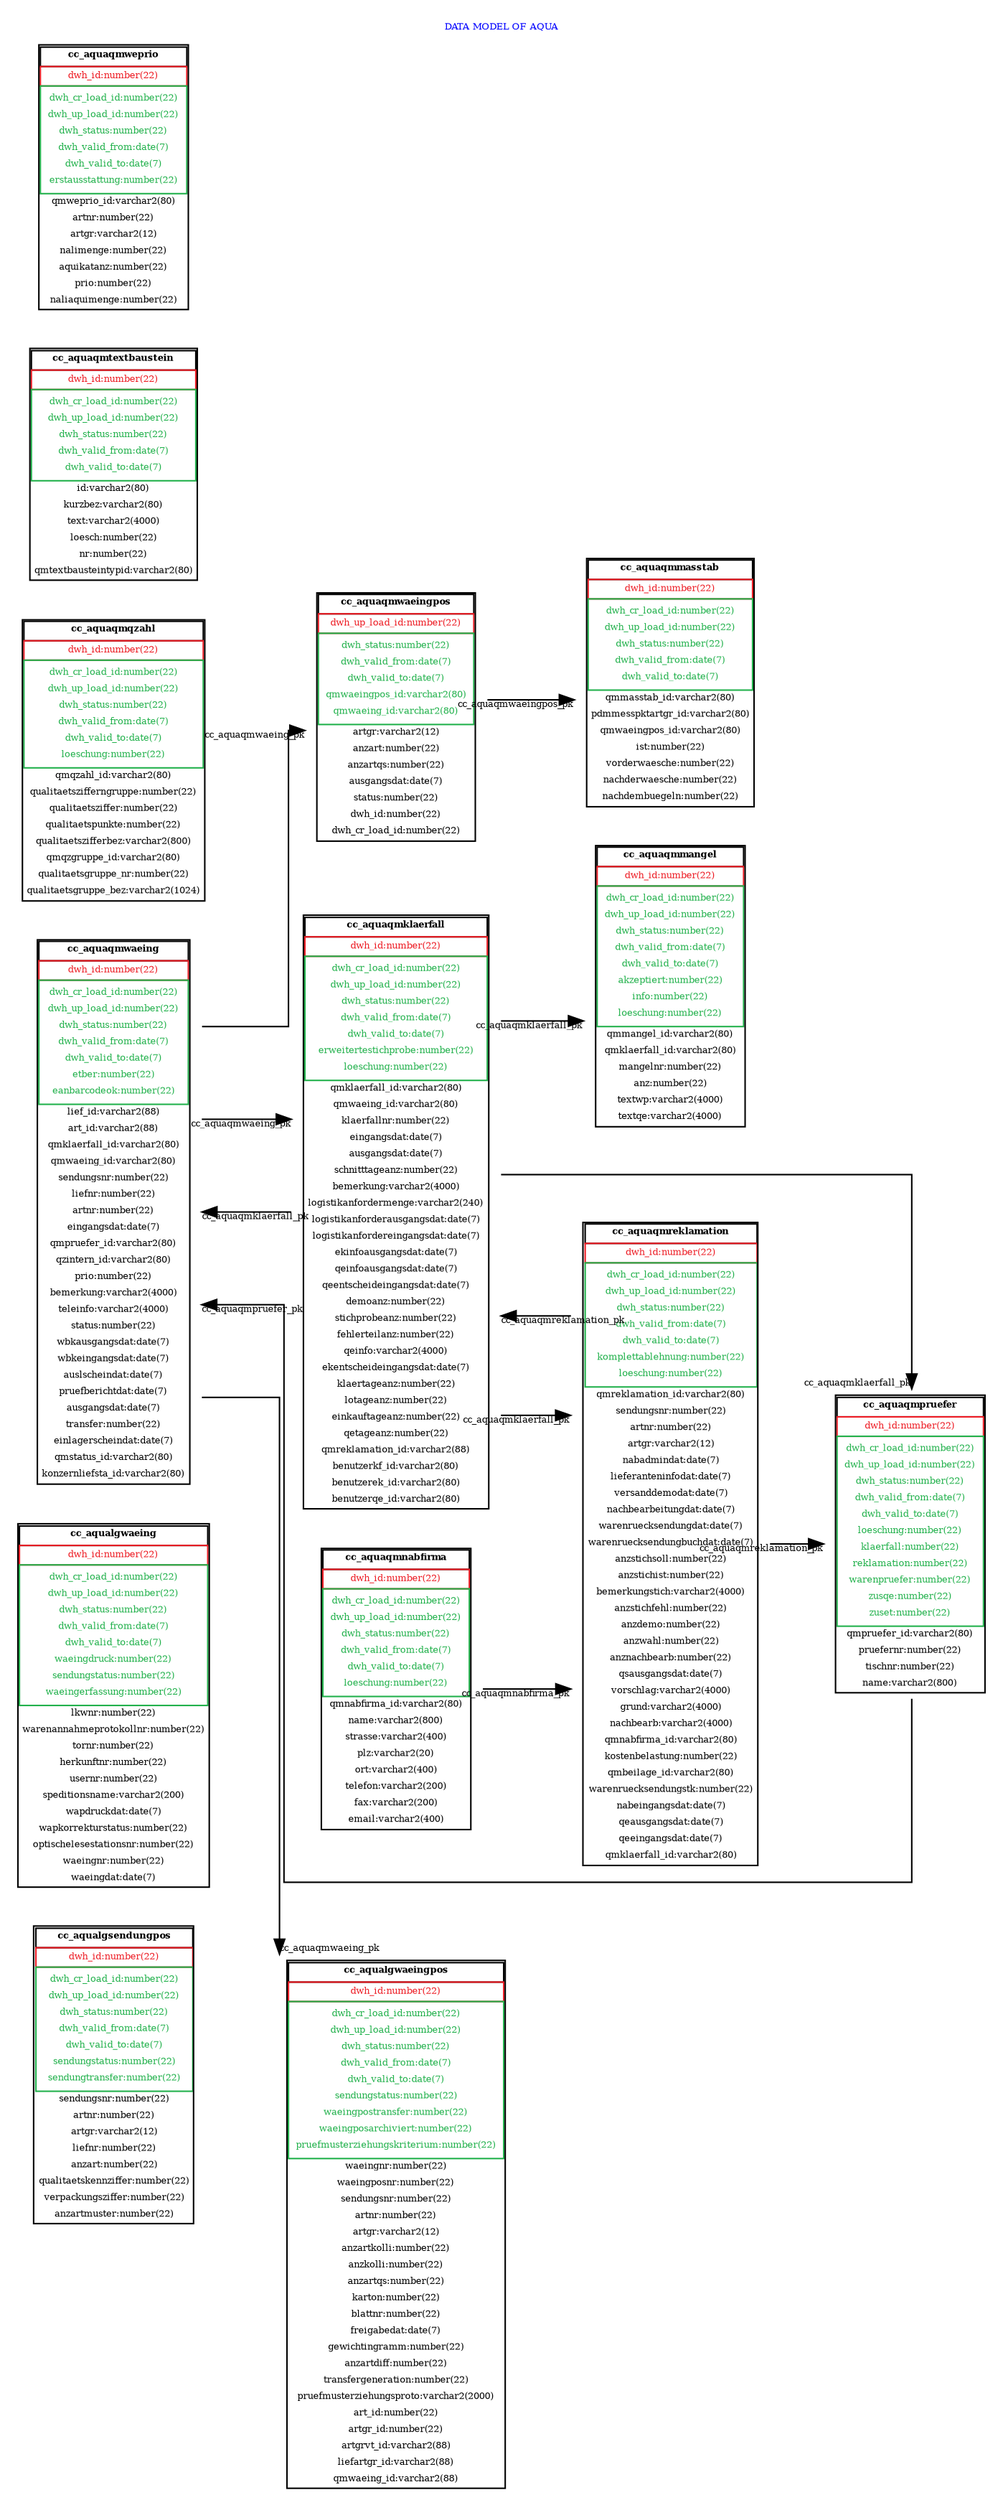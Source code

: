 digraph AQUABUSINESSUNIT4 {
	rankdir=LR splines=ortho
	labelloc=t
	label="\nDATA MODEL OF AQUA"
	fontsize=6
	fontcolor=blue
	cc_aqualgsendungpos [label=<<TABLE BORDER="1" CELLBORDER="1" CELLSPACING="0" CELLPADDING="2">
                    <TR><TD COLSPAN="2"><FONT POINT-SIZE="6"><B>cc_aqualgsendungpos</B></FONT></TD></TR>
                    <TR><TD COLSPAN="2" COLOR="#ED1C24"><FONT POINT-SIZE="6" COLOR="#ED1C24">dwh_id:number(22)</FONT></TD></TR>
                    <TR><TD COLSPAN="2" BORDER="1" COLOR="#22B14C"><TABLE BORDER="0" CELLBORDER="0" CELLSPACING="0"><TR><TD COLSPAN="2" BORDER="0"><FONT POINT-SIZE="6" COLOR="#22B14C">dwh_cr_load_id:number(22)</FONT></TD></TR><TR><TD COLSPAN="2" BORDER="0"><FONT POINT-SIZE="6" COLOR="#22B14C">dwh_up_load_id:number(22)</FONT></TD></TR><TR><TD COLSPAN="2" BORDER="0"><FONT POINT-SIZE="6" COLOR="#22B14C">dwh_status:number(22)</FONT></TD></TR><TR><TD COLSPAN="2" BORDER="0"><FONT POINT-SIZE="6" COLOR="#22B14C">dwh_valid_from:date(7)</FONT></TD></TR><TR><TD COLSPAN="2" BORDER="0"><FONT POINT-SIZE="6" COLOR="#22B14C">dwh_valid_to:date(7)</FONT></TD></TR><TR><TD COLSPAN="2" BORDER="0"><FONT POINT-SIZE="6" COLOR="#22B14C">sendungstatus:number(22)</FONT></TD></TR><TR><TD COLSPAN="2" BORDER="0"><FONT POINT-SIZE="6" COLOR="#22B14C">sendungtransfer:number(22)</FONT></TD></TR></TABLE></TD></TR><TR><TD COLSPAN="2" BORDER="0"><FONT POINT-SIZE="6">sendungsnr:number(22)</FONT></TD></TR><TR><TD COLSPAN="2" BORDER="0"><FONT POINT-SIZE="6">artnr:number(22)</FONT></TD></TR><TR><TD COLSPAN="2" BORDER="0"><FONT POINT-SIZE="6">artgr:varchar2(12)</FONT></TD></TR><TR><TD COLSPAN="2" BORDER="0"><FONT POINT-SIZE="6">liefnr:number(22)</FONT></TD></TR><TR><TD COLSPAN="2" BORDER="0"><FONT POINT-SIZE="6">anzart:number(22)</FONT></TD></TR><TR><TD COLSPAN="2" BORDER="0"><FONT POINT-SIZE="6">qualitaetskennziffer:number(22)</FONT></TD></TR><TR><TD COLSPAN="2" BORDER="0"><FONT POINT-SIZE="6">verpackungsziffer:number(22)</FONT></TD></TR><TR><TD COLSPAN="2" BORDER="0"><FONT POINT-SIZE="6">anzartmuster:number(22)</FONT></TD></TR></TABLE>> shape=plaintext]
	cc_aqualgwaeing [label=<<TABLE BORDER="1" CELLBORDER="1" CELLSPACING="0" CELLPADDING="2">
                    <TR><TD COLSPAN="2"><FONT POINT-SIZE="6"><B>cc_aqualgwaeing</B></FONT></TD></TR>
                    <TR><TD COLSPAN="2" COLOR="#ED1C24"><FONT POINT-SIZE="6" COLOR="#ED1C24">dwh_id:number(22)</FONT></TD></TR>
                    <TR><TD COLSPAN="2" BORDER="1" COLOR="#22B14C"><TABLE BORDER="0" CELLBORDER="0" CELLSPACING="0"><TR><TD COLSPAN="2" BORDER="0"><FONT POINT-SIZE="6" COLOR="#22B14C">dwh_cr_load_id:number(22)</FONT></TD></TR><TR><TD COLSPAN="2" BORDER="0"><FONT POINT-SIZE="6" COLOR="#22B14C">dwh_up_load_id:number(22)</FONT></TD></TR><TR><TD COLSPAN="2" BORDER="0"><FONT POINT-SIZE="6" COLOR="#22B14C">dwh_status:number(22)</FONT></TD></TR><TR><TD COLSPAN="2" BORDER="0"><FONT POINT-SIZE="6" COLOR="#22B14C">dwh_valid_from:date(7)</FONT></TD></TR><TR><TD COLSPAN="2" BORDER="0"><FONT POINT-SIZE="6" COLOR="#22B14C">dwh_valid_to:date(7)</FONT></TD></TR><TR><TD COLSPAN="2" BORDER="0"><FONT POINT-SIZE="6" COLOR="#22B14C">waeingdruck:number(22)</FONT></TD></TR><TR><TD COLSPAN="2" BORDER="0"><FONT POINT-SIZE="6" COLOR="#22B14C">sendungstatus:number(22)</FONT></TD></TR><TR><TD COLSPAN="2" BORDER="0"><FONT POINT-SIZE="6" COLOR="#22B14C">waeingerfassung:number(22)</FONT></TD></TR></TABLE></TD></TR><TR><TD COLSPAN="2" BORDER="0"><FONT POINT-SIZE="6">lkwnr:number(22)</FONT></TD></TR><TR><TD COLSPAN="2" BORDER="0"><FONT POINT-SIZE="6">warenannahmeprotokollnr:number(22)</FONT></TD></TR><TR><TD COLSPAN="2" BORDER="0"><FONT POINT-SIZE="6">tornr:number(22)</FONT></TD></TR><TR><TD COLSPAN="2" BORDER="0"><FONT POINT-SIZE="6">herkunftnr:number(22)</FONT></TD></TR><TR><TD COLSPAN="2" BORDER="0"><FONT POINT-SIZE="6">usernr:number(22)</FONT></TD></TR><TR><TD COLSPAN="2" BORDER="0"><FONT POINT-SIZE="6">speditionsname:varchar2(200)</FONT></TD></TR><TR><TD COLSPAN="2" BORDER="0"><FONT POINT-SIZE="6">wapdruckdat:date(7)</FONT></TD></TR><TR><TD COLSPAN="2" BORDER="0"><FONT POINT-SIZE="6">wapkorrekturstatus:number(22)</FONT></TD></TR><TR><TD COLSPAN="2" BORDER="0"><FONT POINT-SIZE="6">optischelesestationsnr:number(22)</FONT></TD></TR><TR><TD COLSPAN="2" BORDER="0"><FONT POINT-SIZE="6">waeingnr:number(22)</FONT></TD></TR><TR><TD COLSPAN="2" BORDER="0"><FONT POINT-SIZE="6">waeingdat:date(7)</FONT></TD></TR></TABLE>> shape=plaintext]
	cc_aqualgwaeingpos [label=<<TABLE BORDER="1" CELLBORDER="1" CELLSPACING="0" CELLPADDING="2">
                    <TR><TD COLSPAN="2"><FONT POINT-SIZE="6"><B>cc_aqualgwaeingpos</B></FONT></TD></TR>
                    <TR><TD COLSPAN="2" COLOR="#ED1C24"><FONT POINT-SIZE="6" COLOR="#ED1C24">dwh_id:number(22)</FONT></TD></TR>
                    <TR><TD COLSPAN="2" BORDER="1" COLOR="#22B14C"><TABLE BORDER="0" CELLBORDER="0" CELLSPACING="0"><TR><TD COLSPAN="2" BORDER="0"><FONT POINT-SIZE="6" COLOR="#22B14C">dwh_cr_load_id:number(22)</FONT></TD></TR><TR><TD COLSPAN="2" BORDER="0"><FONT POINT-SIZE="6" COLOR="#22B14C">dwh_up_load_id:number(22)</FONT></TD></TR><TR><TD COLSPAN="2" BORDER="0"><FONT POINT-SIZE="6" COLOR="#22B14C">dwh_status:number(22)</FONT></TD></TR><TR><TD COLSPAN="2" BORDER="0"><FONT POINT-SIZE="6" COLOR="#22B14C">dwh_valid_from:date(7)</FONT></TD></TR><TR><TD COLSPAN="2" BORDER="0"><FONT POINT-SIZE="6" COLOR="#22B14C">dwh_valid_to:date(7)</FONT></TD></TR><TR><TD COLSPAN="2" BORDER="0"><FONT POINT-SIZE="6" COLOR="#22B14C">sendungstatus:number(22)</FONT></TD></TR><TR><TD COLSPAN="2" BORDER="0"><FONT POINT-SIZE="6" COLOR="#22B14C">waeingpostransfer:number(22)</FONT></TD></TR><TR><TD COLSPAN="2" BORDER="0"><FONT POINT-SIZE="6" COLOR="#22B14C">waeingposarchiviert:number(22)</FONT></TD></TR><TR><TD COLSPAN="2" BORDER="0"><FONT POINT-SIZE="6" COLOR="#22B14C">pruefmusterziehungskriterium:number(22)</FONT></TD></TR></TABLE></TD></TR><TR><TD COLSPAN="2" BORDER="0"><FONT POINT-SIZE="6">waeingnr:number(22)</FONT></TD></TR><TR><TD COLSPAN="2" BORDER="0"><FONT POINT-SIZE="6">waeingposnr:number(22)</FONT></TD></TR><TR><TD COLSPAN="2" BORDER="0"><FONT POINT-SIZE="6">sendungsnr:number(22)</FONT></TD></TR><TR><TD COLSPAN="2" BORDER="0"><FONT POINT-SIZE="6">artnr:number(22)</FONT></TD></TR><TR><TD COLSPAN="2" BORDER="0"><FONT POINT-SIZE="6">artgr:varchar2(12)</FONT></TD></TR><TR><TD COLSPAN="2" BORDER="0"><FONT POINT-SIZE="6">anzartkolli:number(22)</FONT></TD></TR><TR><TD COLSPAN="2" BORDER="0"><FONT POINT-SIZE="6">anzkolli:number(22)</FONT></TD></TR><TR><TD COLSPAN="2" BORDER="0"><FONT POINT-SIZE="6">anzartqs:number(22)</FONT></TD></TR><TR><TD COLSPAN="2" BORDER="0"><FONT POINT-SIZE="6">karton:number(22)</FONT></TD></TR><TR><TD COLSPAN="2" BORDER="0"><FONT POINT-SIZE="6">blattnr:number(22)</FONT></TD></TR><TR><TD COLSPAN="2" BORDER="0"><FONT POINT-SIZE="6">freigabedat:date(7)</FONT></TD></TR><TR><TD COLSPAN="2" BORDER="0"><FONT POINT-SIZE="6">gewichtingramm:number(22)</FONT></TD></TR><TR><TD COLSPAN="2" BORDER="0"><FONT POINT-SIZE="6">anzartdiff:number(22)</FONT></TD></TR><TR><TD COLSPAN="2" BORDER="0"><FONT POINT-SIZE="6">transfergeneration:number(22)</FONT></TD></TR><TR><TD COLSPAN="2" BORDER="0"><FONT POINT-SIZE="6">pruefmusterziehungsproto:varchar2(2000)</FONT></TD></TR><TR><TD COLSPAN="2" BORDER="0"><FONT POINT-SIZE="6">art_id:number(22)</FONT></TD></TR><TR><TD COLSPAN="2" BORDER="0"><FONT POINT-SIZE="6">artgr_id:number(22)</FONT></TD></TR><TR><TD COLSPAN="2" BORDER="0"><FONT POINT-SIZE="6">artgrvt_id:varchar2(88)</FONT></TD></TR><TR><TD COLSPAN="2" BORDER="0"><FONT POINT-SIZE="6">liefartgr_id:varchar2(88)</FONT></TD></TR><TR><TD COLSPAN="2" BORDER="0"><FONT POINT-SIZE="6">qmwaeing_id:varchar2(88)</FONT></TD></TR></TABLE>> shape=plaintext]
	cc_aquaqmklaerfall [label=<<TABLE BORDER="1" CELLBORDER="1" CELLSPACING="0" CELLPADDING="2">
                    <TR><TD COLSPAN="2"><FONT POINT-SIZE="6"><B>cc_aquaqmklaerfall</B></FONT></TD></TR>
                    <TR><TD COLSPAN="2" COLOR="#ED1C24"><FONT POINT-SIZE="6" COLOR="#ED1C24">dwh_id:number(22)</FONT></TD></TR>
                    <TR><TD COLSPAN="2" BORDER="1" COLOR="#22B14C"><TABLE BORDER="0" CELLBORDER="0" CELLSPACING="0"><TR><TD COLSPAN="2" BORDER="0"><FONT POINT-SIZE="6" COLOR="#22B14C">dwh_cr_load_id:number(22)</FONT></TD></TR><TR><TD COLSPAN="2" BORDER="0"><FONT POINT-SIZE="6" COLOR="#22B14C">dwh_up_load_id:number(22)</FONT></TD></TR><TR><TD COLSPAN="2" BORDER="0"><FONT POINT-SIZE="6" COLOR="#22B14C">dwh_status:number(22)</FONT></TD></TR><TR><TD COLSPAN="2" BORDER="0"><FONT POINT-SIZE="6" COLOR="#22B14C">dwh_valid_from:date(7)</FONT></TD></TR><TR><TD COLSPAN="2" BORDER="0"><FONT POINT-SIZE="6" COLOR="#22B14C">dwh_valid_to:date(7)</FONT></TD></TR><TR><TD COLSPAN="2" BORDER="0"><FONT POINT-SIZE="6" COLOR="#22B14C">erweitertestichprobe:number(22)</FONT></TD></TR><TR><TD COLSPAN="2" BORDER="0"><FONT POINT-SIZE="6" COLOR="#22B14C">loeschung:number(22)</FONT></TD></TR></TABLE></TD></TR><TR><TD COLSPAN="2" BORDER="0"><FONT POINT-SIZE="6">qmklaerfall_id:varchar2(80)</FONT></TD></TR><TR><TD COLSPAN="2" BORDER="0"><FONT POINT-SIZE="6">qmwaeing_id:varchar2(80)</FONT></TD></TR><TR><TD COLSPAN="2" BORDER="0"><FONT POINT-SIZE="6">klaerfallnr:number(22)</FONT></TD></TR><TR><TD COLSPAN="2" BORDER="0"><FONT POINT-SIZE="6">eingangsdat:date(7)</FONT></TD></TR><TR><TD COLSPAN="2" BORDER="0"><FONT POINT-SIZE="6">ausgangsdat:date(7)</FONT></TD></TR><TR><TD COLSPAN="2" BORDER="0"><FONT POINT-SIZE="6">schnitttageanz:number(22)</FONT></TD></TR><TR><TD COLSPAN="2" BORDER="0"><FONT POINT-SIZE="6">bemerkung:varchar2(4000)</FONT></TD></TR><TR><TD COLSPAN="2" BORDER="0"><FONT POINT-SIZE="6">logistikanfordermenge:varchar2(240)</FONT></TD></TR><TR><TD COLSPAN="2" BORDER="0"><FONT POINT-SIZE="6">logistikanforderausgangsdat:date(7)</FONT></TD></TR><TR><TD COLSPAN="2" BORDER="0"><FONT POINT-SIZE="6">logistikanfordereingangsdat:date(7)</FONT></TD></TR><TR><TD COLSPAN="2" BORDER="0"><FONT POINT-SIZE="6">ekinfoausgangsdat:date(7)</FONT></TD></TR><TR><TD COLSPAN="2" BORDER="0"><FONT POINT-SIZE="6">qeinfoausgangsdat:date(7)</FONT></TD></TR><TR><TD COLSPAN="2" BORDER="0"><FONT POINT-SIZE="6">qeentscheideingangsdat:date(7)</FONT></TD></TR><TR><TD COLSPAN="2" BORDER="0"><FONT POINT-SIZE="6">demoanz:number(22)</FONT></TD></TR><TR><TD COLSPAN="2" BORDER="0"><FONT POINT-SIZE="6">stichprobeanz:number(22)</FONT></TD></TR><TR><TD COLSPAN="2" BORDER="0"><FONT POINT-SIZE="6">fehlerteilanz:number(22)</FONT></TD></TR><TR><TD COLSPAN="2" BORDER="0"><FONT POINT-SIZE="6">qeinfo:varchar2(4000)</FONT></TD></TR><TR><TD COLSPAN="2" BORDER="0"><FONT POINT-SIZE="6">ekentscheideingangsdat:date(7)</FONT></TD></TR><TR><TD COLSPAN="2" BORDER="0"><FONT POINT-SIZE="6">klaertageanz:number(22)</FONT></TD></TR><TR><TD COLSPAN="2" BORDER="0"><FONT POINT-SIZE="6">lotageanz:number(22)</FONT></TD></TR><TR><TD COLSPAN="2" BORDER="0"><FONT POINT-SIZE="6">einkauftageanz:number(22)</FONT></TD></TR><TR><TD COLSPAN="2" BORDER="0"><FONT POINT-SIZE="6">qetageanz:number(22)</FONT></TD></TR><TR><TD COLSPAN="2" BORDER="0"><FONT POINT-SIZE="6">qmreklamation_id:varchar2(88)</FONT></TD></TR><TR><TD COLSPAN="2" BORDER="0"><FONT POINT-SIZE="6">benutzerkf_id:varchar2(80)</FONT></TD></TR><TR><TD COLSPAN="2" BORDER="0"><FONT POINT-SIZE="6">benutzerek_id:varchar2(80)</FONT></TD></TR><TR><TD COLSPAN="2" BORDER="0"><FONT POINT-SIZE="6">benutzerqe_id:varchar2(80)</FONT></TD></TR></TABLE>> shape=plaintext]
	cc_aquaqmmangel [label=<<TABLE BORDER="1" CELLBORDER="1" CELLSPACING="0" CELLPADDING="2">
                    <TR><TD COLSPAN="2"><FONT POINT-SIZE="6"><B>cc_aquaqmmangel</B></FONT></TD></TR>
                    <TR><TD COLSPAN="2" COLOR="#ED1C24"><FONT POINT-SIZE="6" COLOR="#ED1C24">dwh_id:number(22)</FONT></TD></TR>
                    <TR><TD COLSPAN="2" BORDER="1" COLOR="#22B14C"><TABLE BORDER="0" CELLBORDER="0" CELLSPACING="0"><TR><TD COLSPAN="2" BORDER="0"><FONT POINT-SIZE="6" COLOR="#22B14C">dwh_cr_load_id:number(22)</FONT></TD></TR><TR><TD COLSPAN="2" BORDER="0"><FONT POINT-SIZE="6" COLOR="#22B14C">dwh_up_load_id:number(22)</FONT></TD></TR><TR><TD COLSPAN="2" BORDER="0"><FONT POINT-SIZE="6" COLOR="#22B14C">dwh_status:number(22)</FONT></TD></TR><TR><TD COLSPAN="2" BORDER="0"><FONT POINT-SIZE="6" COLOR="#22B14C">dwh_valid_from:date(7)</FONT></TD></TR><TR><TD COLSPAN="2" BORDER="0"><FONT POINT-SIZE="6" COLOR="#22B14C">dwh_valid_to:date(7)</FONT></TD></TR><TR><TD COLSPAN="2" BORDER="0"><FONT POINT-SIZE="6" COLOR="#22B14C">akzeptiert:number(22)</FONT></TD></TR><TR><TD COLSPAN="2" BORDER="0"><FONT POINT-SIZE="6" COLOR="#22B14C">info:number(22)</FONT></TD></TR><TR><TD COLSPAN="2" BORDER="0"><FONT POINT-SIZE="6" COLOR="#22B14C">loeschung:number(22)</FONT></TD></TR></TABLE></TD></TR><TR><TD COLSPAN="2" BORDER="0"><FONT POINT-SIZE="6">qmmangel_id:varchar2(80)</FONT></TD></TR><TR><TD COLSPAN="2" BORDER="0"><FONT POINT-SIZE="6">qmklaerfall_id:varchar2(80)</FONT></TD></TR><TR><TD COLSPAN="2" BORDER="0"><FONT POINT-SIZE="6">mangelnr:number(22)</FONT></TD></TR><TR><TD COLSPAN="2" BORDER="0"><FONT POINT-SIZE="6">anz:number(22)</FONT></TD></TR><TR><TD COLSPAN="2" BORDER="0"><FONT POINT-SIZE="6">textwp:varchar2(4000)</FONT></TD></TR><TR><TD COLSPAN="2" BORDER="0"><FONT POINT-SIZE="6">textqe:varchar2(4000)</FONT></TD></TR></TABLE>> shape=plaintext]
	cc_aquaqmmasstab [label=<<TABLE BORDER="1" CELLBORDER="1" CELLSPACING="0" CELLPADDING="2">
                    <TR><TD COLSPAN="2"><FONT POINT-SIZE="6"><B>cc_aquaqmmasstab</B></FONT></TD></TR>
                    <TR><TD COLSPAN="2" COLOR="#ED1C24"><FONT POINT-SIZE="6" COLOR="#ED1C24">dwh_id:number(22)</FONT></TD></TR>
                    <TR><TD COLSPAN="2" BORDER="1" COLOR="#22B14C"><TABLE BORDER="0" CELLBORDER="0" CELLSPACING="0"><TR><TD COLSPAN="2" BORDER="0"><FONT POINT-SIZE="6" COLOR="#22B14C">dwh_cr_load_id:number(22)</FONT></TD></TR><TR><TD COLSPAN="2" BORDER="0"><FONT POINT-SIZE="6" COLOR="#22B14C">dwh_up_load_id:number(22)</FONT></TD></TR><TR><TD COLSPAN="2" BORDER="0"><FONT POINT-SIZE="6" COLOR="#22B14C">dwh_status:number(22)</FONT></TD></TR><TR><TD COLSPAN="2" BORDER="0"><FONT POINT-SIZE="6" COLOR="#22B14C">dwh_valid_from:date(7)</FONT></TD></TR><TR><TD COLSPAN="2" BORDER="0"><FONT POINT-SIZE="6" COLOR="#22B14C">dwh_valid_to:date(7)</FONT></TD></TR></TABLE></TD></TR><TR><TD COLSPAN="2" BORDER="0"><FONT POINT-SIZE="6">qmmasstab_id:varchar2(80)</FONT></TD></TR><TR><TD COLSPAN="2" BORDER="0"><FONT POINT-SIZE="6">pdmmesspktartgr_id:varchar2(80)</FONT></TD></TR><TR><TD COLSPAN="2" BORDER="0"><FONT POINT-SIZE="6">qmwaeingpos_id:varchar2(80)</FONT></TD></TR><TR><TD COLSPAN="2" BORDER="0"><FONT POINT-SIZE="6">ist:number(22)</FONT></TD></TR><TR><TD COLSPAN="2" BORDER="0"><FONT POINT-SIZE="6">vorderwaesche:number(22)</FONT></TD></TR><TR><TD COLSPAN="2" BORDER="0"><FONT POINT-SIZE="6">nachderwaesche:number(22)</FONT></TD></TR><TR><TD COLSPAN="2" BORDER="0"><FONT POINT-SIZE="6">nachdembuegeln:number(22)</FONT></TD></TR></TABLE>> shape=plaintext]
	cc_aquaqmnabfirma [label=<<TABLE BORDER="1" CELLBORDER="1" CELLSPACING="0" CELLPADDING="2">
                    <TR><TD COLSPAN="2"><FONT POINT-SIZE="6"><B>cc_aquaqmnabfirma</B></FONT></TD></TR>
                    <TR><TD COLSPAN="2" COLOR="#ED1C24"><FONT POINT-SIZE="6" COLOR="#ED1C24">dwh_id:number(22)</FONT></TD></TR>
                    <TR><TD COLSPAN="2" BORDER="1" COLOR="#22B14C"><TABLE BORDER="0" CELLBORDER="0" CELLSPACING="0"><TR><TD COLSPAN="2" BORDER="0"><FONT POINT-SIZE="6" COLOR="#22B14C">dwh_cr_load_id:number(22)</FONT></TD></TR><TR><TD COLSPAN="2" BORDER="0"><FONT POINT-SIZE="6" COLOR="#22B14C">dwh_up_load_id:number(22)</FONT></TD></TR><TR><TD COLSPAN="2" BORDER="0"><FONT POINT-SIZE="6" COLOR="#22B14C">dwh_status:number(22)</FONT></TD></TR><TR><TD COLSPAN="2" BORDER="0"><FONT POINT-SIZE="6" COLOR="#22B14C">dwh_valid_from:date(7)</FONT></TD></TR><TR><TD COLSPAN="2" BORDER="0"><FONT POINT-SIZE="6" COLOR="#22B14C">dwh_valid_to:date(7)</FONT></TD></TR><TR><TD COLSPAN="2" BORDER="0"><FONT POINT-SIZE="6" COLOR="#22B14C">loeschung:number(22)</FONT></TD></TR></TABLE></TD></TR><TR><TD COLSPAN="2" BORDER="0"><FONT POINT-SIZE="6">qmnabfirma_id:varchar2(80)</FONT></TD></TR><TR><TD COLSPAN="2" BORDER="0"><FONT POINT-SIZE="6">name:varchar2(800)</FONT></TD></TR><TR><TD COLSPAN="2" BORDER="0"><FONT POINT-SIZE="6">strasse:varchar2(400)</FONT></TD></TR><TR><TD COLSPAN="2" BORDER="0"><FONT POINT-SIZE="6">plz:varchar2(20)</FONT></TD></TR><TR><TD COLSPAN="2" BORDER="0"><FONT POINT-SIZE="6">ort:varchar2(400)</FONT></TD></TR><TR><TD COLSPAN="2" BORDER="0"><FONT POINT-SIZE="6">telefon:varchar2(200)</FONT></TD></TR><TR><TD COLSPAN="2" BORDER="0"><FONT POINT-SIZE="6">fax:varchar2(200)</FONT></TD></TR><TR><TD COLSPAN="2" BORDER="0"><FONT POINT-SIZE="6">email:varchar2(400)</FONT></TD></TR></TABLE>> shape=plaintext]
	cc_aquaqmpruefer [label=<<TABLE BORDER="1" CELLBORDER="1" CELLSPACING="0" CELLPADDING="2">
                    <TR><TD COLSPAN="2"><FONT POINT-SIZE="6"><B>cc_aquaqmpruefer</B></FONT></TD></TR>
                    <TR><TD COLSPAN="2" COLOR="#ED1C24"><FONT POINT-SIZE="6" COLOR="#ED1C24">dwh_id:number(22)</FONT></TD></TR>
                    <TR><TD COLSPAN="2" BORDER="1" COLOR="#22B14C"><TABLE BORDER="0" CELLBORDER="0" CELLSPACING="0"><TR><TD COLSPAN="2" BORDER="0"><FONT POINT-SIZE="6" COLOR="#22B14C">dwh_cr_load_id:number(22)</FONT></TD></TR><TR><TD COLSPAN="2" BORDER="0"><FONT POINT-SIZE="6" COLOR="#22B14C">dwh_up_load_id:number(22)</FONT></TD></TR><TR><TD COLSPAN="2" BORDER="0"><FONT POINT-SIZE="6" COLOR="#22B14C">dwh_status:number(22)</FONT></TD></TR><TR><TD COLSPAN="2" BORDER="0"><FONT POINT-SIZE="6" COLOR="#22B14C">dwh_valid_from:date(7)</FONT></TD></TR><TR><TD COLSPAN="2" BORDER="0"><FONT POINT-SIZE="6" COLOR="#22B14C">dwh_valid_to:date(7)</FONT></TD></TR><TR><TD COLSPAN="2" BORDER="0"><FONT POINT-SIZE="6" COLOR="#22B14C">loeschung:number(22)</FONT></TD></TR><TR><TD COLSPAN="2" BORDER="0"><FONT POINT-SIZE="6" COLOR="#22B14C">klaerfall:number(22)</FONT></TD></TR><TR><TD COLSPAN="2" BORDER="0"><FONT POINT-SIZE="6" COLOR="#22B14C">reklamation:number(22)</FONT></TD></TR><TR><TD COLSPAN="2" BORDER="0"><FONT POINT-SIZE="6" COLOR="#22B14C">warenpruefer:number(22)</FONT></TD></TR><TR><TD COLSPAN="2" BORDER="0"><FONT POINT-SIZE="6" COLOR="#22B14C">zusqe:number(22)</FONT></TD></TR><TR><TD COLSPAN="2" BORDER="0"><FONT POINT-SIZE="6" COLOR="#22B14C">zuset:number(22)</FONT></TD></TR></TABLE></TD></TR><TR><TD COLSPAN="2" BORDER="0"><FONT POINT-SIZE="6">qmpruefer_id:varchar2(80)</FONT></TD></TR><TR><TD COLSPAN="2" BORDER="0"><FONT POINT-SIZE="6">pruefernr:number(22)</FONT></TD></TR><TR><TD COLSPAN="2" BORDER="0"><FONT POINT-SIZE="6">tischnr:number(22)</FONT></TD></TR><TR><TD COLSPAN="2" BORDER="0"><FONT POINT-SIZE="6">name:varchar2(800)</FONT></TD></TR></TABLE>> shape=plaintext]
	cc_aquaqmqzahl [label=<<TABLE BORDER="1" CELLBORDER="1" CELLSPACING="0" CELLPADDING="2">
                    <TR><TD COLSPAN="2"><FONT POINT-SIZE="6"><B>cc_aquaqmqzahl</B></FONT></TD></TR>
                    <TR><TD COLSPAN="2" COLOR="#ED1C24"><FONT POINT-SIZE="6" COLOR="#ED1C24">dwh_id:number(22)</FONT></TD></TR>
                    <TR><TD COLSPAN="2" BORDER="1" COLOR="#22B14C"><TABLE BORDER="0" CELLBORDER="0" CELLSPACING="0"><TR><TD COLSPAN="2" BORDER="0"><FONT POINT-SIZE="6" COLOR="#22B14C">dwh_cr_load_id:number(22)</FONT></TD></TR><TR><TD COLSPAN="2" BORDER="0"><FONT POINT-SIZE="6" COLOR="#22B14C">dwh_up_load_id:number(22)</FONT></TD></TR><TR><TD COLSPAN="2" BORDER="0"><FONT POINT-SIZE="6" COLOR="#22B14C">dwh_status:number(22)</FONT></TD></TR><TR><TD COLSPAN="2" BORDER="0"><FONT POINT-SIZE="6" COLOR="#22B14C">dwh_valid_from:date(7)</FONT></TD></TR><TR><TD COLSPAN="2" BORDER="0"><FONT POINT-SIZE="6" COLOR="#22B14C">dwh_valid_to:date(7)</FONT></TD></TR><TR><TD COLSPAN="2" BORDER="0"><FONT POINT-SIZE="6" COLOR="#22B14C">loeschung:number(22)</FONT></TD></TR></TABLE></TD></TR><TR><TD COLSPAN="2" BORDER="0"><FONT POINT-SIZE="6">qmqzahl_id:varchar2(80)</FONT></TD></TR><TR><TD COLSPAN="2" BORDER="0"><FONT POINT-SIZE="6">qualitaetszifferngruppe:number(22)</FONT></TD></TR><TR><TD COLSPAN="2" BORDER="0"><FONT POINT-SIZE="6">qualitaetsziffer:number(22)</FONT></TD></TR><TR><TD COLSPAN="2" BORDER="0"><FONT POINT-SIZE="6">qualitaetspunkte:number(22)</FONT></TD></TR><TR><TD COLSPAN="2" BORDER="0"><FONT POINT-SIZE="6">qualitaetszifferbez:varchar2(800)</FONT></TD></TR><TR><TD COLSPAN="2" BORDER="0"><FONT POINT-SIZE="6">qmqzgruppe_id:varchar2(80)</FONT></TD></TR><TR><TD COLSPAN="2" BORDER="0"><FONT POINT-SIZE="6">qualitaetsgruppe_nr:number(22)</FONT></TD></TR><TR><TD COLSPAN="2" BORDER="0"><FONT POINT-SIZE="6">qualitaetsgruppe_bez:varchar2(1024)</FONT></TD></TR></TABLE>> shape=plaintext]
	cc_aquaqmreklamation [label=<<TABLE BORDER="1" CELLBORDER="1" CELLSPACING="0" CELLPADDING="2">
                    <TR><TD COLSPAN="2"><FONT POINT-SIZE="6"><B>cc_aquaqmreklamation</B></FONT></TD></TR>
                    <TR><TD COLSPAN="2" COLOR="#ED1C24"><FONT POINT-SIZE="6" COLOR="#ED1C24">dwh_id:number(22)</FONT></TD></TR>
                    <TR><TD COLSPAN="2" BORDER="1" COLOR="#22B14C"><TABLE BORDER="0" CELLBORDER="0" CELLSPACING="0"><TR><TD COLSPAN="2" BORDER="0"><FONT POINT-SIZE="6" COLOR="#22B14C">dwh_cr_load_id:number(22)</FONT></TD></TR><TR><TD COLSPAN="2" BORDER="0"><FONT POINT-SIZE="6" COLOR="#22B14C">dwh_up_load_id:number(22)</FONT></TD></TR><TR><TD COLSPAN="2" BORDER="0"><FONT POINT-SIZE="6" COLOR="#22B14C">dwh_status:number(22)</FONT></TD></TR><TR><TD COLSPAN="2" BORDER="0"><FONT POINT-SIZE="6" COLOR="#22B14C">dwh_valid_from:date(7)</FONT></TD></TR><TR><TD COLSPAN="2" BORDER="0"><FONT POINT-SIZE="6" COLOR="#22B14C">dwh_valid_to:date(7)</FONT></TD></TR><TR><TD COLSPAN="2" BORDER="0"><FONT POINT-SIZE="6" COLOR="#22B14C">komplettablehnung:number(22)</FONT></TD></TR><TR><TD COLSPAN="2" BORDER="0"><FONT POINT-SIZE="6" COLOR="#22B14C">loeschung:number(22)</FONT></TD></TR></TABLE></TD></TR><TR><TD COLSPAN="2" BORDER="0"><FONT POINT-SIZE="6">qmreklamation_id:varchar2(80)</FONT></TD></TR><TR><TD COLSPAN="2" BORDER="0"><FONT POINT-SIZE="6">sendungsnr:number(22)</FONT></TD></TR><TR><TD COLSPAN="2" BORDER="0"><FONT POINT-SIZE="6">artnr:number(22)</FONT></TD></TR><TR><TD COLSPAN="2" BORDER="0"><FONT POINT-SIZE="6">artgr:varchar2(12)</FONT></TD></TR><TR><TD COLSPAN="2" BORDER="0"><FONT POINT-SIZE="6">nabadmindat:date(7)</FONT></TD></TR><TR><TD COLSPAN="2" BORDER="0"><FONT POINT-SIZE="6">lieferanteninfodat:date(7)</FONT></TD></TR><TR><TD COLSPAN="2" BORDER="0"><FONT POINT-SIZE="6">versanddemodat:date(7)</FONT></TD></TR><TR><TD COLSPAN="2" BORDER="0"><FONT POINT-SIZE="6">nachbearbeitungdat:date(7)</FONT></TD></TR><TR><TD COLSPAN="2" BORDER="0"><FONT POINT-SIZE="6">warenruecksendungdat:date(7)</FONT></TD></TR><TR><TD COLSPAN="2" BORDER="0"><FONT POINT-SIZE="6">warenruecksendungbuchdat:date(7)</FONT></TD></TR><TR><TD COLSPAN="2" BORDER="0"><FONT POINT-SIZE="6">anzstichsoll:number(22)</FONT></TD></TR><TR><TD COLSPAN="2" BORDER="0"><FONT POINT-SIZE="6">anzstichist:number(22)</FONT></TD></TR><TR><TD COLSPAN="2" BORDER="0"><FONT POINT-SIZE="6">bemerkungstich:varchar2(4000)</FONT></TD></TR><TR><TD COLSPAN="2" BORDER="0"><FONT POINT-SIZE="6">anzstichfehl:number(22)</FONT></TD></TR><TR><TD COLSPAN="2" BORDER="0"><FONT POINT-SIZE="6">anzdemo:number(22)</FONT></TD></TR><TR><TD COLSPAN="2" BORDER="0"><FONT POINT-SIZE="6">anzwahl:number(22)</FONT></TD></TR><TR><TD COLSPAN="2" BORDER="0"><FONT POINT-SIZE="6">anznachbearb:number(22)</FONT></TD></TR><TR><TD COLSPAN="2" BORDER="0"><FONT POINT-SIZE="6">qsausgangsdat:date(7)</FONT></TD></TR><TR><TD COLSPAN="2" BORDER="0"><FONT POINT-SIZE="6">vorschlag:varchar2(4000)</FONT></TD></TR><TR><TD COLSPAN="2" BORDER="0"><FONT POINT-SIZE="6">grund:varchar2(4000)</FONT></TD></TR><TR><TD COLSPAN="2" BORDER="0"><FONT POINT-SIZE="6">nachbearb:varchar2(4000)</FONT></TD></TR><TR><TD COLSPAN="2" BORDER="0"><FONT POINT-SIZE="6">qmnabfirma_id:varchar2(80)</FONT></TD></TR><TR><TD COLSPAN="2" BORDER="0"><FONT POINT-SIZE="6">kostenbelastung:number(22)</FONT></TD></TR><TR><TD COLSPAN="2" BORDER="0"><FONT POINT-SIZE="6">qmbeilage_id:varchar2(80)</FONT></TD></TR><TR><TD COLSPAN="2" BORDER="0"><FONT POINT-SIZE="6">warenruecksendungstk:number(22)</FONT></TD></TR><TR><TD COLSPAN="2" BORDER="0"><FONT POINT-SIZE="6">nabeingangsdat:date(7)</FONT></TD></TR><TR><TD COLSPAN="2" BORDER="0"><FONT POINT-SIZE="6">qeausgangsdat:date(7)</FONT></TD></TR><TR><TD COLSPAN="2" BORDER="0"><FONT POINT-SIZE="6">qeeingangsdat:date(7)</FONT></TD></TR><TR><TD COLSPAN="2" BORDER="0"><FONT POINT-SIZE="6">qmklaerfall_id:varchar2(80)</FONT></TD></TR></TABLE>> shape=plaintext]
	cc_aquaqmtextbaustein [label=<<TABLE BORDER="1" CELLBORDER="1" CELLSPACING="0" CELLPADDING="2">
                    <TR><TD COLSPAN="2"><FONT POINT-SIZE="6"><B>cc_aquaqmtextbaustein</B></FONT></TD></TR>
                    <TR><TD COLSPAN="2" COLOR="#ED1C24"><FONT POINT-SIZE="6" COLOR="#ED1C24">dwh_id:number(22)</FONT></TD></TR>
                    <TR><TD COLSPAN="2" BORDER="1" COLOR="#22B14C"><TABLE BORDER="0" CELLBORDER="0" CELLSPACING="0"><TR><TD COLSPAN="2" BORDER="0"><FONT POINT-SIZE="6" COLOR="#22B14C">dwh_cr_load_id:number(22)</FONT></TD></TR><TR><TD COLSPAN="2" BORDER="0"><FONT POINT-SIZE="6" COLOR="#22B14C">dwh_up_load_id:number(22)</FONT></TD></TR><TR><TD COLSPAN="2" BORDER="0"><FONT POINT-SIZE="6" COLOR="#22B14C">dwh_status:number(22)</FONT></TD></TR><TR><TD COLSPAN="2" BORDER="0"><FONT POINT-SIZE="6" COLOR="#22B14C">dwh_valid_from:date(7)</FONT></TD></TR><TR><TD COLSPAN="2" BORDER="0"><FONT POINT-SIZE="6" COLOR="#22B14C">dwh_valid_to:date(7)</FONT></TD></TR></TABLE></TD></TR><TR><TD COLSPAN="2" BORDER="0"><FONT POINT-SIZE="6">id:varchar2(80)</FONT></TD></TR><TR><TD COLSPAN="2" BORDER="0"><FONT POINT-SIZE="6">kurzbez:varchar2(80)</FONT></TD></TR><TR><TD COLSPAN="2" BORDER="0"><FONT POINT-SIZE="6">text:varchar2(4000)</FONT></TD></TR><TR><TD COLSPAN="2" BORDER="0"><FONT POINT-SIZE="6">loesch:number(22)</FONT></TD></TR><TR><TD COLSPAN="2" BORDER="0"><FONT POINT-SIZE="6">nr:number(22)</FONT></TD></TR><TR><TD COLSPAN="2" BORDER="0"><FONT POINT-SIZE="6">qmtextbausteintypid:varchar2(80)</FONT></TD></TR></TABLE>> shape=plaintext]
	cc_aquaqmwaeing [label=<<TABLE BORDER="1" CELLBORDER="1" CELLSPACING="0" CELLPADDING="2">
                    <TR><TD COLSPAN="2"><FONT POINT-SIZE="6"><B>cc_aquaqmwaeing</B></FONT></TD></TR>
                    <TR><TD COLSPAN="2" COLOR="#ED1C24"><FONT POINT-SIZE="6" COLOR="#ED1C24">dwh_id:number(22)</FONT></TD></TR>
                    <TR><TD COLSPAN="2" BORDER="1" COLOR="#22B14C"><TABLE BORDER="0" CELLBORDER="0" CELLSPACING="0"><TR><TD COLSPAN="2" BORDER="0"><FONT POINT-SIZE="6" COLOR="#22B14C">dwh_cr_load_id:number(22)</FONT></TD></TR><TR><TD COLSPAN="2" BORDER="0"><FONT POINT-SIZE="6" COLOR="#22B14C">dwh_up_load_id:number(22)</FONT></TD></TR><TR><TD COLSPAN="2" BORDER="0"><FONT POINT-SIZE="6" COLOR="#22B14C">dwh_status:number(22)</FONT></TD></TR><TR><TD COLSPAN="2" BORDER="0"><FONT POINT-SIZE="6" COLOR="#22B14C">dwh_valid_from:date(7)</FONT></TD></TR><TR><TD COLSPAN="2" BORDER="0"><FONT POINT-SIZE="6" COLOR="#22B14C">dwh_valid_to:date(7)</FONT></TD></TR><TR><TD COLSPAN="2" BORDER="0"><FONT POINT-SIZE="6" COLOR="#22B14C">etber:number(22)</FONT></TD></TR><TR><TD COLSPAN="2" BORDER="0"><FONT POINT-SIZE="6" COLOR="#22B14C">eanbarcodeok:number(22)</FONT></TD></TR></TABLE></TD></TR><TR><TD COLSPAN="2" BORDER="0"><FONT POINT-SIZE="6">lief_id:varchar2(88)</FONT></TD></TR><TR><TD COLSPAN="2" BORDER="0"><FONT POINT-SIZE="6">art_id:varchar2(88)</FONT></TD></TR><TR><TD COLSPAN="2" BORDER="0"><FONT POINT-SIZE="6">qmklaerfall_id:varchar2(80)</FONT></TD></TR><TR><TD COLSPAN="2" BORDER="0"><FONT POINT-SIZE="6">qmwaeing_id:varchar2(80)</FONT></TD></TR><TR><TD COLSPAN="2" BORDER="0"><FONT POINT-SIZE="6">sendungsnr:number(22)</FONT></TD></TR><TR><TD COLSPAN="2" BORDER="0"><FONT POINT-SIZE="6">liefnr:number(22)</FONT></TD></TR><TR><TD COLSPAN="2" BORDER="0"><FONT POINT-SIZE="6">artnr:number(22)</FONT></TD></TR><TR><TD COLSPAN="2" BORDER="0"><FONT POINT-SIZE="6">eingangsdat:date(7)</FONT></TD></TR><TR><TD COLSPAN="2" BORDER="0"><FONT POINT-SIZE="6">qmpruefer_id:varchar2(80)</FONT></TD></TR><TR><TD COLSPAN="2" BORDER="0"><FONT POINT-SIZE="6">qzintern_id:varchar2(80)</FONT></TD></TR><TR><TD COLSPAN="2" BORDER="0"><FONT POINT-SIZE="6">prio:number(22)</FONT></TD></TR><TR><TD COLSPAN="2" BORDER="0"><FONT POINT-SIZE="6">bemerkung:varchar2(4000)</FONT></TD></TR><TR><TD COLSPAN="2" BORDER="0"><FONT POINT-SIZE="6">teleinfo:varchar2(4000)</FONT></TD></TR><TR><TD COLSPAN="2" BORDER="0"><FONT POINT-SIZE="6">status:number(22)</FONT></TD></TR><TR><TD COLSPAN="2" BORDER="0"><FONT POINT-SIZE="6">wbkausgangsdat:date(7)</FONT></TD></TR><TR><TD COLSPAN="2" BORDER="0"><FONT POINT-SIZE="6">wbkeingangsdat:date(7)</FONT></TD></TR><TR><TD COLSPAN="2" BORDER="0"><FONT POINT-SIZE="6">auslscheindat:date(7)</FONT></TD></TR><TR><TD COLSPAN="2" BORDER="0"><FONT POINT-SIZE="6">pruefberichtdat:date(7)</FONT></TD></TR><TR><TD COLSPAN="2" BORDER="0"><FONT POINT-SIZE="6">ausgangsdat:date(7)</FONT></TD></TR><TR><TD COLSPAN="2" BORDER="0"><FONT POINT-SIZE="6">transfer:number(22)</FONT></TD></TR><TR><TD COLSPAN="2" BORDER="0"><FONT POINT-SIZE="6">einlagerscheindat:date(7)</FONT></TD></TR><TR><TD COLSPAN="2" BORDER="0"><FONT POINT-SIZE="6">qmstatus_id:varchar2(80)</FONT></TD></TR><TR><TD COLSPAN="2" BORDER="0"><FONT POINT-SIZE="6">konzernliefsta_id:varchar2(80)</FONT></TD></TR></TABLE>> shape=plaintext]
	cc_aquaqmwaeingpos [label=<<TABLE BORDER="1" CELLBORDER="1" CELLSPACING="0" CELLPADDING="2">
                    <TR><TD COLSPAN="2"><FONT POINT-SIZE="6"><B>cc_aquaqmwaeingpos</B></FONT></TD></TR>
                    <TR><TD COLSPAN="2" COLOR="#ED1C24"><FONT POINT-SIZE="6" COLOR="#ED1C24">dwh_up_load_id:number(22)</FONT></TD></TR>
                    <TR><TD COLSPAN="2" BORDER="1" COLOR="#22B14C"><TABLE BORDER="0" CELLBORDER="0" CELLSPACING="0"><TR><TD COLSPAN="2" BORDER="0"><FONT POINT-SIZE="6" COLOR="#22B14C">dwh_status:number(22)</FONT></TD></TR><TR><TD COLSPAN="2" BORDER="0"><FONT POINT-SIZE="6" COLOR="#22B14C">dwh_valid_from:date(7)</FONT></TD></TR><TR><TD COLSPAN="2" BORDER="0"><FONT POINT-SIZE="6" COLOR="#22B14C">dwh_valid_to:date(7)</FONT></TD></TR><TR><TD COLSPAN="2" BORDER="0"><FONT POINT-SIZE="6" COLOR="#22B14C">qmwaeingpos_id:varchar2(80)</FONT></TD></TR><TR><TD COLSPAN="2" BORDER="0"><FONT POINT-SIZE="6" COLOR="#22B14C">qmwaeing_id:varchar2(80)</FONT></TD></TR></TABLE></TD></TR><TR><TD COLSPAN="2" BORDER="0"><FONT POINT-SIZE="6">artgr:varchar2(12)</FONT></TD></TR><TR><TD COLSPAN="2" BORDER="0"><FONT POINT-SIZE="6">anzart:number(22)</FONT></TD></TR><TR><TD COLSPAN="2" BORDER="0"><FONT POINT-SIZE="6">anzartqs:number(22)</FONT></TD></TR><TR><TD COLSPAN="2" BORDER="0"><FONT POINT-SIZE="6">ausgangsdat:date(7)</FONT></TD></TR><TR><TD COLSPAN="2" BORDER="0"><FONT POINT-SIZE="6">status:number(22)</FONT></TD></TR><TR><TD COLSPAN="2" BORDER="0"><FONT POINT-SIZE="6">dwh_id:number(22)</FONT></TD></TR><TR><TD COLSPAN="2" BORDER="0"><FONT POINT-SIZE="6">dwh_cr_load_id:number(22)</FONT></TD></TR></TABLE>> shape=plaintext]
	cc_aquaqmweprio [label=<<TABLE BORDER="1" CELLBORDER="1" CELLSPACING="0" CELLPADDING="2">
                    <TR><TD COLSPAN="2"><FONT POINT-SIZE="6"><B>cc_aquaqmweprio</B></FONT></TD></TR>
                    <TR><TD COLSPAN="2" COLOR="#ED1C24"><FONT POINT-SIZE="6" COLOR="#ED1C24">dwh_id:number(22)</FONT></TD></TR>
                    <TR><TD COLSPAN="2" BORDER="1" COLOR="#22B14C"><TABLE BORDER="0" CELLBORDER="0" CELLSPACING="0"><TR><TD COLSPAN="2" BORDER="0"><FONT POINT-SIZE="6" COLOR="#22B14C">dwh_cr_load_id:number(22)</FONT></TD></TR><TR><TD COLSPAN="2" BORDER="0"><FONT POINT-SIZE="6" COLOR="#22B14C">dwh_up_load_id:number(22)</FONT></TD></TR><TR><TD COLSPAN="2" BORDER="0"><FONT POINT-SIZE="6" COLOR="#22B14C">dwh_status:number(22)</FONT></TD></TR><TR><TD COLSPAN="2" BORDER="0"><FONT POINT-SIZE="6" COLOR="#22B14C">dwh_valid_from:date(7)</FONT></TD></TR><TR><TD COLSPAN="2" BORDER="0"><FONT POINT-SIZE="6" COLOR="#22B14C">dwh_valid_to:date(7)</FONT></TD></TR><TR><TD COLSPAN="2" BORDER="0"><FONT POINT-SIZE="6" COLOR="#22B14C">erstausstattung:number(22)</FONT></TD></TR></TABLE></TD></TR><TR><TD COLSPAN="2" BORDER="0"><FONT POINT-SIZE="6">qmweprio_id:varchar2(80)</FONT></TD></TR><TR><TD COLSPAN="2" BORDER="0"><FONT POINT-SIZE="6">artnr:number(22)</FONT></TD></TR><TR><TD COLSPAN="2" BORDER="0"><FONT POINT-SIZE="6">artgr:varchar2(12)</FONT></TD></TR><TR><TD COLSPAN="2" BORDER="0"><FONT POINT-SIZE="6">nalimenge:number(22)</FONT></TD></TR><TR><TD COLSPAN="2" BORDER="0"><FONT POINT-SIZE="6">aquikatanz:number(22)</FONT></TD></TR><TR><TD COLSPAN="2" BORDER="0"><FONT POINT-SIZE="6">prio:number(22)</FONT></TD></TR><TR><TD COLSPAN="2" BORDER="0"><FONT POINT-SIZE="6">naliaquimenge:number(22)</FONT></TD></TR></TABLE>> shape=plaintext]
	cc_aquaqmwaeing -> cc_aqualgwaeingpos [fontsize=6 headlabel=cc_aquaqmwaeing_pk]
	cc_aquaqmwaeing -> cc_aquaqmklaerfall [fontsize=6 headlabel=cc_aquaqmwaeing_pk]
	cc_aquaqmreklamation -> cc_aquaqmklaerfall [fontsize=6 headlabel=cc_aquaqmreklamation_pk]
	cc_aquaqmklaerfall -> cc_aquaqmmangel [fontsize=6 headlabel=cc_aquaqmklaerfall_pk]
	cc_aquaqmwaeingpos -> cc_aquaqmmasstab [fontsize=6 headlabel=cc_aquaqmwaeingpos_pk]
	cc_aquaqmklaerfall -> cc_aquaqmpruefer [fontsize=6 headlabel=cc_aquaqmklaerfall_pk]
	cc_aquaqmreklamation -> cc_aquaqmpruefer [fontsize=6 headlabel=cc_aquaqmreklamation_pk]
	cc_aquaqmklaerfall -> cc_aquaqmreklamation [fontsize=6 headlabel=cc_aquaqmklaerfall_pk]
	cc_aquaqmnabfirma -> cc_aquaqmreklamation [fontsize=6 headlabel=cc_aquaqmnabfirma_pk]
	cc_aquaqmklaerfall -> cc_aquaqmwaeing [fontsize=6 headlabel=cc_aquaqmklaerfall_pk]
	cc_aquaqmpruefer -> cc_aquaqmwaeing [fontsize=6 headlabel=cc_aquaqmpruefer_pk]
	cc_aquaqmwaeing -> cc_aquaqmwaeingpos [fontsize=6 headlabel=cc_aquaqmwaeing_pk]
}
